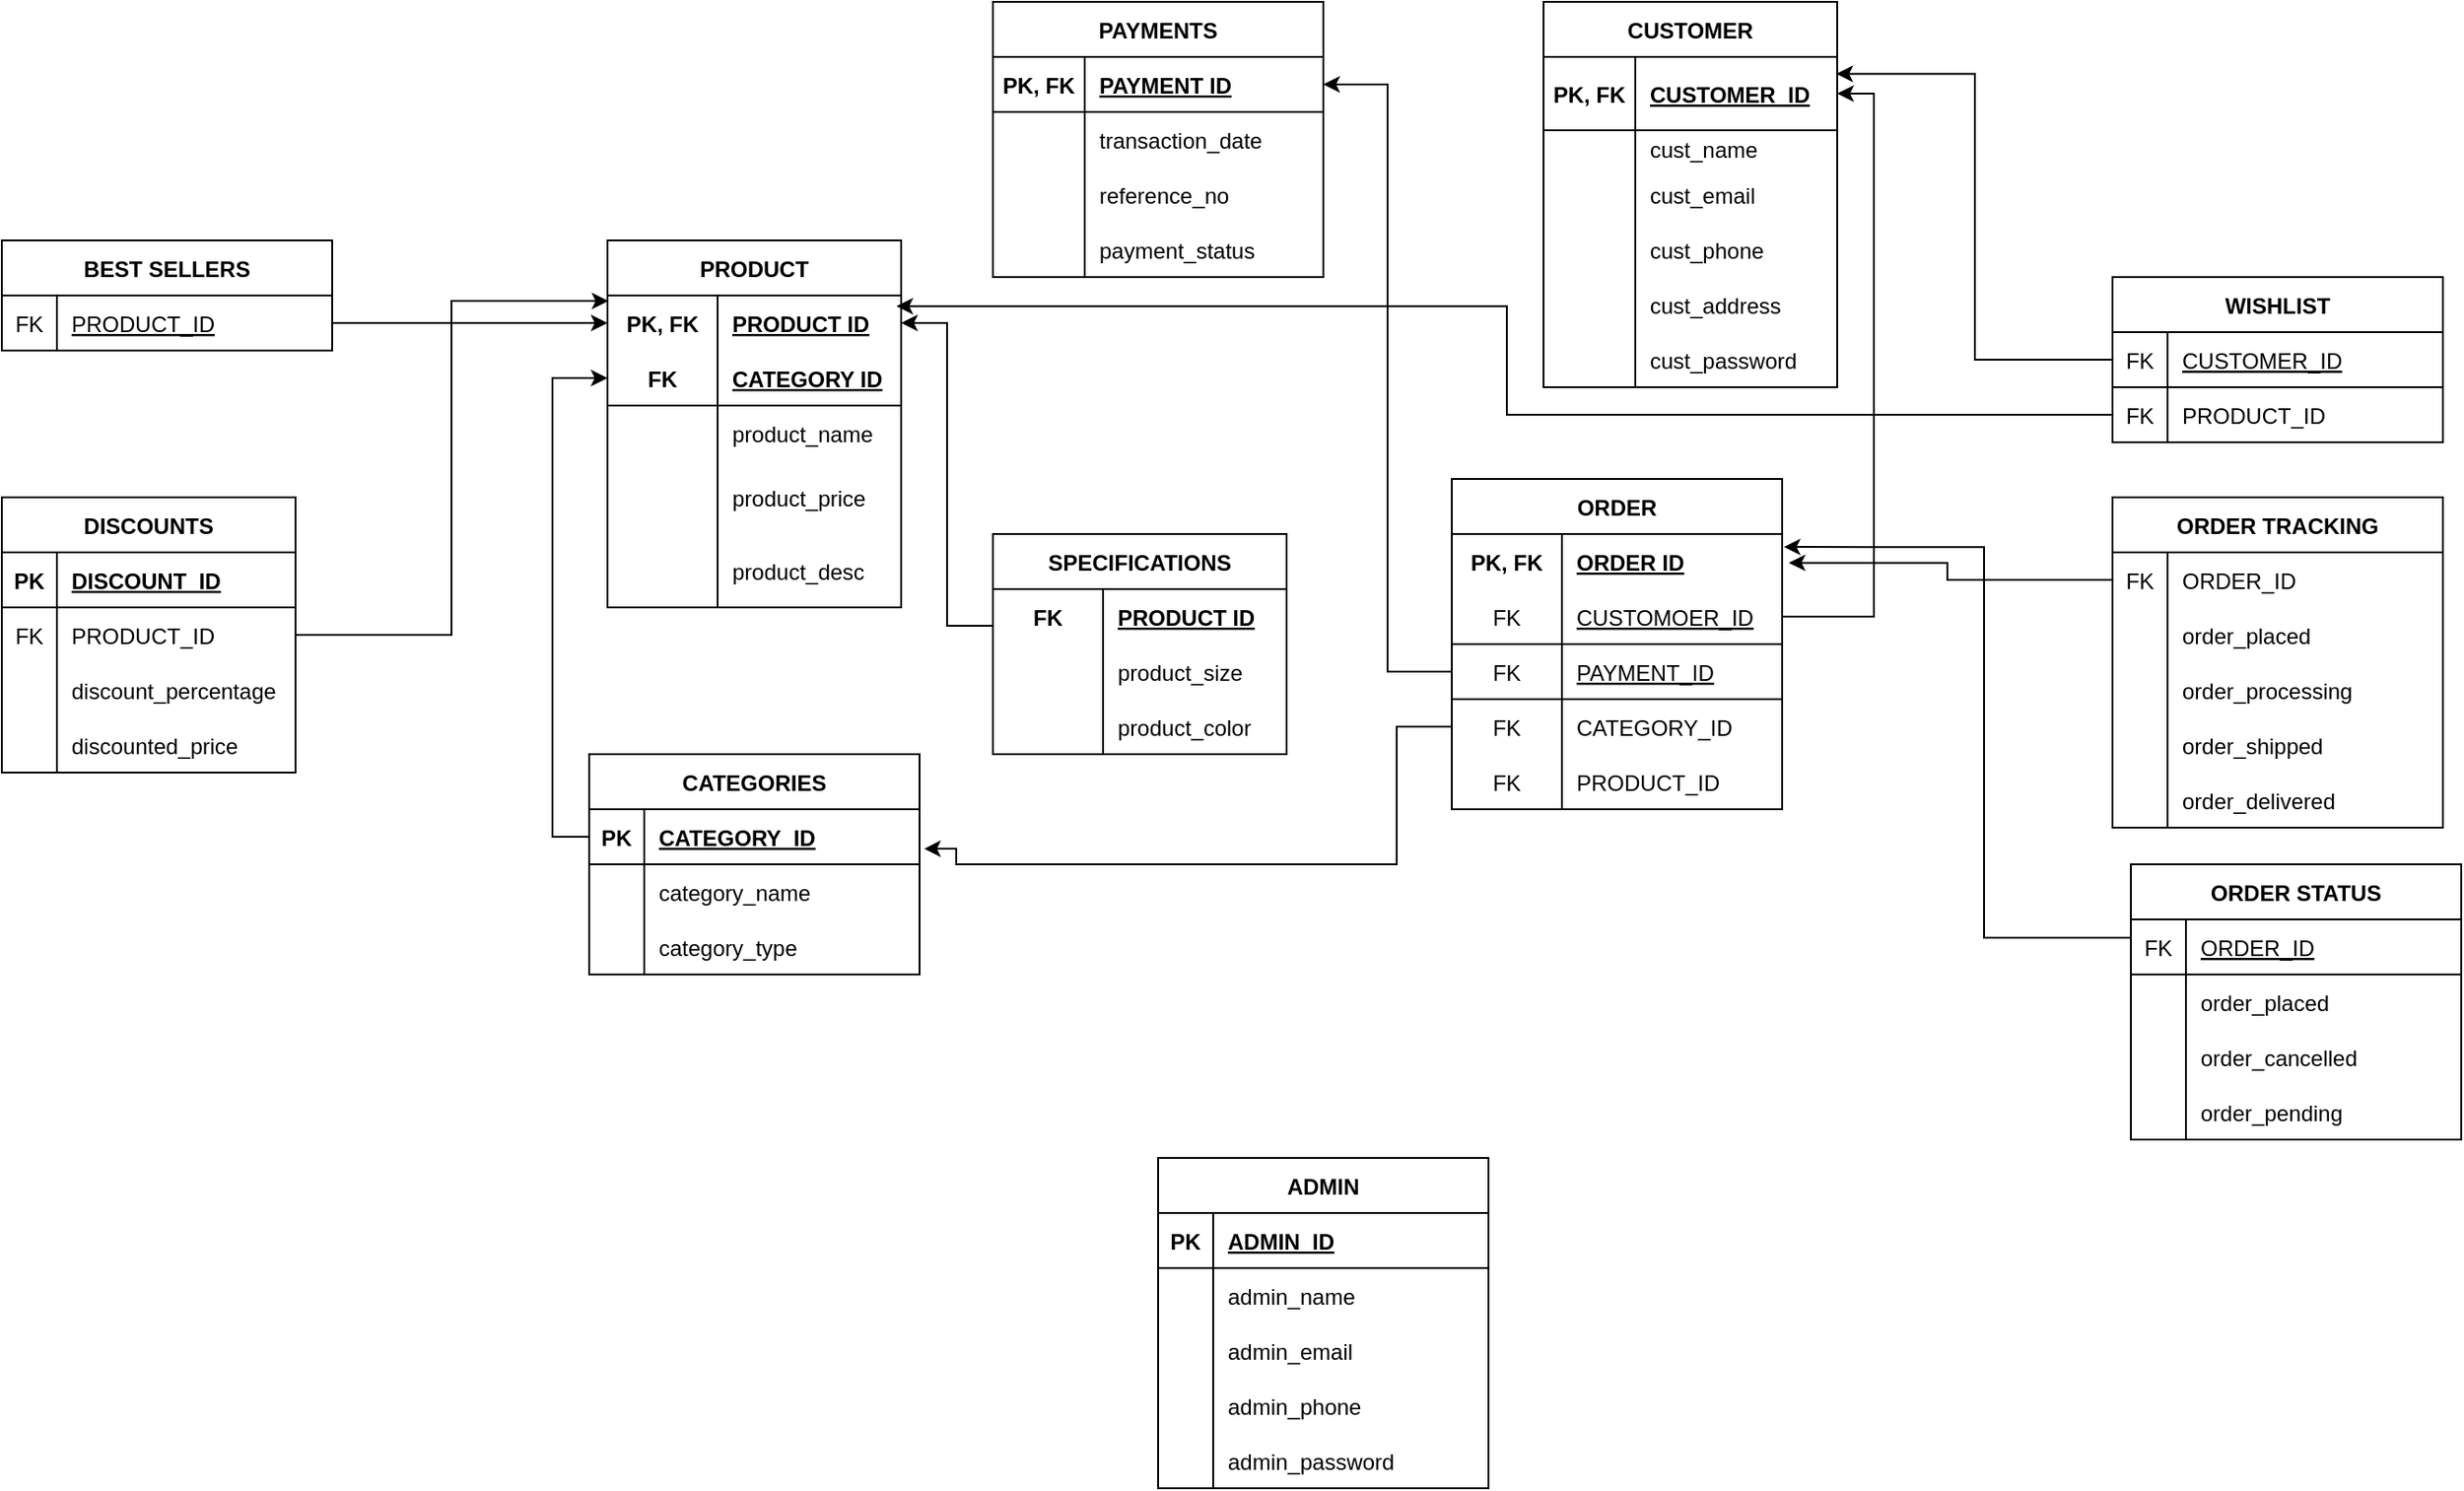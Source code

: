 <mxfile version="20.8.5" type="device"><diagram id="qH-B_JhoZUQrooYRnEQT" name="Page-1"><mxGraphModel dx="2600" dy="908" grid="1" gridSize="10" guides="1" tooltips="1" connect="1" arrows="1" fold="1" page="1" pageScale="1" pageWidth="850" pageHeight="1100" math="0" shadow="0"><root><mxCell id="0"/><mxCell id="1" parent="0"/><mxCell id="MkD4aKDcurR_k4sg-deX-5" value="CUSTOMER" style="shape=table;startSize=30;container=1;collapsible=1;childLayout=tableLayout;fixedRows=1;rowLines=0;fontStyle=1;align=center;resizeLast=1;" vertex="1" parent="1"><mxGeometry x="600" y="30" width="160" height="210" as="geometry"/></mxCell><mxCell id="MkD4aKDcurR_k4sg-deX-6" value="" style="shape=tableRow;horizontal=0;startSize=0;swimlaneHead=0;swimlaneBody=0;fillColor=none;collapsible=0;dropTarget=0;points=[[0,0.5],[1,0.5]];portConstraint=eastwest;top=0;left=0;right=0;bottom=1;" vertex="1" parent="MkD4aKDcurR_k4sg-deX-5"><mxGeometry y="30" width="160" height="40" as="geometry"/></mxCell><mxCell id="MkD4aKDcurR_k4sg-deX-7" value="PK, FK" style="shape=partialRectangle;connectable=0;fillColor=none;top=0;left=0;bottom=0;right=0;fontStyle=1;overflow=hidden;" vertex="1" parent="MkD4aKDcurR_k4sg-deX-6"><mxGeometry width="50" height="40" as="geometry"><mxRectangle width="50" height="40" as="alternateBounds"/></mxGeometry></mxCell><mxCell id="MkD4aKDcurR_k4sg-deX-8" value="CUSTOMER_ID" style="shape=partialRectangle;connectable=0;fillColor=none;top=0;left=0;bottom=0;right=0;align=left;spacingLeft=6;fontStyle=5;overflow=hidden;" vertex="1" parent="MkD4aKDcurR_k4sg-deX-6"><mxGeometry x="50" width="110" height="40" as="geometry"><mxRectangle width="110" height="40" as="alternateBounds"/></mxGeometry></mxCell><mxCell id="MkD4aKDcurR_k4sg-deX-9" value="" style="shape=tableRow;horizontal=0;startSize=0;swimlaneHead=0;swimlaneBody=0;fillColor=none;collapsible=0;dropTarget=0;points=[[0,0.5],[1,0.5]];portConstraint=eastwest;top=0;left=0;right=0;bottom=0;" vertex="1" parent="MkD4aKDcurR_k4sg-deX-5"><mxGeometry y="70" width="160" height="20" as="geometry"/></mxCell><mxCell id="MkD4aKDcurR_k4sg-deX-10" value="" style="shape=partialRectangle;connectable=0;fillColor=none;top=0;left=0;bottom=0;right=0;editable=1;overflow=hidden;" vertex="1" parent="MkD4aKDcurR_k4sg-deX-9"><mxGeometry width="50" height="20" as="geometry"><mxRectangle width="50" height="20" as="alternateBounds"/></mxGeometry></mxCell><mxCell id="MkD4aKDcurR_k4sg-deX-11" value="cust_name" style="shape=partialRectangle;connectable=0;fillColor=none;top=0;left=0;bottom=0;right=0;align=left;spacingLeft=6;overflow=hidden;" vertex="1" parent="MkD4aKDcurR_k4sg-deX-9"><mxGeometry x="50" width="110" height="20" as="geometry"><mxRectangle width="110" height="20" as="alternateBounds"/></mxGeometry></mxCell><mxCell id="MkD4aKDcurR_k4sg-deX-12" value="" style="shape=tableRow;horizontal=0;startSize=0;swimlaneHead=0;swimlaneBody=0;fillColor=none;collapsible=0;dropTarget=0;points=[[0,0.5],[1,0.5]];portConstraint=eastwest;top=0;left=0;right=0;bottom=0;" vertex="1" parent="MkD4aKDcurR_k4sg-deX-5"><mxGeometry y="90" width="160" height="30" as="geometry"/></mxCell><mxCell id="MkD4aKDcurR_k4sg-deX-13" value="" style="shape=partialRectangle;connectable=0;fillColor=none;top=0;left=0;bottom=0;right=0;editable=1;overflow=hidden;" vertex="1" parent="MkD4aKDcurR_k4sg-deX-12"><mxGeometry width="50" height="30" as="geometry"><mxRectangle width="50" height="30" as="alternateBounds"/></mxGeometry></mxCell><mxCell id="MkD4aKDcurR_k4sg-deX-14" value="cust_email" style="shape=partialRectangle;connectable=0;fillColor=none;top=0;left=0;bottom=0;right=0;align=left;spacingLeft=6;overflow=hidden;" vertex="1" parent="MkD4aKDcurR_k4sg-deX-12"><mxGeometry x="50" width="110" height="30" as="geometry"><mxRectangle width="110" height="30" as="alternateBounds"/></mxGeometry></mxCell><mxCell id="MkD4aKDcurR_k4sg-deX-15" value="" style="shape=tableRow;horizontal=0;startSize=0;swimlaneHead=0;swimlaneBody=0;fillColor=none;collapsible=0;dropTarget=0;points=[[0,0.5],[1,0.5]];portConstraint=eastwest;top=0;left=0;right=0;bottom=0;" vertex="1" parent="MkD4aKDcurR_k4sg-deX-5"><mxGeometry y="120" width="160" height="30" as="geometry"/></mxCell><mxCell id="MkD4aKDcurR_k4sg-deX-16" value="" style="shape=partialRectangle;connectable=0;fillColor=none;top=0;left=0;bottom=0;right=0;editable=1;overflow=hidden;" vertex="1" parent="MkD4aKDcurR_k4sg-deX-15"><mxGeometry width="50" height="30" as="geometry"><mxRectangle width="50" height="30" as="alternateBounds"/></mxGeometry></mxCell><mxCell id="MkD4aKDcurR_k4sg-deX-17" value="cust_phone" style="shape=partialRectangle;connectable=0;fillColor=none;top=0;left=0;bottom=0;right=0;align=left;spacingLeft=6;overflow=hidden;" vertex="1" parent="MkD4aKDcurR_k4sg-deX-15"><mxGeometry x="50" width="110" height="30" as="geometry"><mxRectangle width="110" height="30" as="alternateBounds"/></mxGeometry></mxCell><mxCell id="MkD4aKDcurR_k4sg-deX-24" style="shape=tableRow;horizontal=0;startSize=0;swimlaneHead=0;swimlaneBody=0;fillColor=none;collapsible=0;dropTarget=0;points=[[0,0.5],[1,0.5]];portConstraint=eastwest;top=0;left=0;right=0;bottom=0;" vertex="1" parent="MkD4aKDcurR_k4sg-deX-5"><mxGeometry y="150" width="160" height="30" as="geometry"/></mxCell><mxCell id="MkD4aKDcurR_k4sg-deX-25" style="shape=partialRectangle;connectable=0;fillColor=none;top=0;left=0;bottom=0;right=0;editable=1;overflow=hidden;" vertex="1" parent="MkD4aKDcurR_k4sg-deX-24"><mxGeometry width="50" height="30" as="geometry"><mxRectangle width="50" height="30" as="alternateBounds"/></mxGeometry></mxCell><mxCell id="MkD4aKDcurR_k4sg-deX-26" value="cust_address" style="shape=partialRectangle;connectable=0;fillColor=none;top=0;left=0;bottom=0;right=0;align=left;spacingLeft=6;overflow=hidden;" vertex="1" parent="MkD4aKDcurR_k4sg-deX-24"><mxGeometry x="50" width="110" height="30" as="geometry"><mxRectangle width="110" height="30" as="alternateBounds"/></mxGeometry></mxCell><mxCell id="MkD4aKDcurR_k4sg-deX-284" style="shape=tableRow;horizontal=0;startSize=0;swimlaneHead=0;swimlaneBody=0;fillColor=none;collapsible=0;dropTarget=0;points=[[0,0.5],[1,0.5]];portConstraint=eastwest;top=0;left=0;right=0;bottom=0;" vertex="1" parent="MkD4aKDcurR_k4sg-deX-5"><mxGeometry y="180" width="160" height="30" as="geometry"/></mxCell><mxCell id="MkD4aKDcurR_k4sg-deX-285" style="shape=partialRectangle;connectable=0;fillColor=none;top=0;left=0;bottom=0;right=0;editable=1;overflow=hidden;" vertex="1" parent="MkD4aKDcurR_k4sg-deX-284"><mxGeometry width="50" height="30" as="geometry"><mxRectangle width="50" height="30" as="alternateBounds"/></mxGeometry></mxCell><mxCell id="MkD4aKDcurR_k4sg-deX-286" value="cust_password" style="shape=partialRectangle;connectable=0;fillColor=none;top=0;left=0;bottom=0;right=0;align=left;spacingLeft=6;overflow=hidden;" vertex="1" parent="MkD4aKDcurR_k4sg-deX-284"><mxGeometry x="50" width="110" height="30" as="geometry"><mxRectangle width="110" height="30" as="alternateBounds"/></mxGeometry></mxCell><mxCell id="MkD4aKDcurR_k4sg-deX-40" value="PRODUCT" style="shape=table;startSize=30;container=1;collapsible=1;childLayout=tableLayout;fixedRows=1;rowLines=0;fontStyle=1;align=center;resizeLast=1;" vertex="1" parent="1"><mxGeometry x="90" y="160" width="160" height="200" as="geometry"/></mxCell><mxCell id="MkD4aKDcurR_k4sg-deX-41" value="" style="shape=tableRow;horizontal=0;startSize=0;swimlaneHead=0;swimlaneBody=0;fillColor=none;collapsible=0;dropTarget=0;points=[[0,0.5],[1,0.5]];portConstraint=eastwest;top=0;left=0;right=0;bottom=0;" vertex="1" parent="MkD4aKDcurR_k4sg-deX-40"><mxGeometry y="30" width="160" height="30" as="geometry"/></mxCell><mxCell id="MkD4aKDcurR_k4sg-deX-42" value="PK, FK" style="shape=partialRectangle;connectable=0;fillColor=none;top=0;left=0;bottom=0;right=0;fontStyle=1;overflow=hidden;" vertex="1" parent="MkD4aKDcurR_k4sg-deX-41"><mxGeometry width="60" height="30" as="geometry"><mxRectangle width="60" height="30" as="alternateBounds"/></mxGeometry></mxCell><mxCell id="MkD4aKDcurR_k4sg-deX-43" value="PRODUCT ID" style="shape=partialRectangle;connectable=0;fillColor=none;top=0;left=0;bottom=0;right=0;align=left;spacingLeft=6;fontStyle=5;overflow=hidden;" vertex="1" parent="MkD4aKDcurR_k4sg-deX-41"><mxGeometry x="60" width="100" height="30" as="geometry"><mxRectangle width="100" height="30" as="alternateBounds"/></mxGeometry></mxCell><mxCell id="MkD4aKDcurR_k4sg-deX-44" value="" style="shape=tableRow;horizontal=0;startSize=0;swimlaneHead=0;swimlaneBody=0;fillColor=none;collapsible=0;dropTarget=0;points=[[0,0.5],[1,0.5]];portConstraint=eastwest;top=0;left=0;right=0;bottom=1;" vertex="1" parent="MkD4aKDcurR_k4sg-deX-40"><mxGeometry y="60" width="160" height="30" as="geometry"/></mxCell><mxCell id="MkD4aKDcurR_k4sg-deX-45" value="FK" style="shape=partialRectangle;connectable=0;fillColor=none;top=0;left=0;bottom=0;right=0;fontStyle=1;overflow=hidden;" vertex="1" parent="MkD4aKDcurR_k4sg-deX-44"><mxGeometry width="60" height="30" as="geometry"><mxRectangle width="60" height="30" as="alternateBounds"/></mxGeometry></mxCell><mxCell id="MkD4aKDcurR_k4sg-deX-46" value="CATEGORY ID" style="shape=partialRectangle;connectable=0;fillColor=none;top=0;left=0;bottom=0;right=0;align=left;spacingLeft=6;fontStyle=5;overflow=hidden;" vertex="1" parent="MkD4aKDcurR_k4sg-deX-44"><mxGeometry x="60" width="100" height="30" as="geometry"><mxRectangle width="100" height="30" as="alternateBounds"/></mxGeometry></mxCell><mxCell id="MkD4aKDcurR_k4sg-deX-47" value="" style="shape=tableRow;horizontal=0;startSize=0;swimlaneHead=0;swimlaneBody=0;fillColor=none;collapsible=0;dropTarget=0;points=[[0,0.5],[1,0.5]];portConstraint=eastwest;top=0;left=0;right=0;bottom=0;" vertex="1" parent="MkD4aKDcurR_k4sg-deX-40"><mxGeometry y="90" width="160" height="30" as="geometry"/></mxCell><mxCell id="MkD4aKDcurR_k4sg-deX-48" value="" style="shape=partialRectangle;connectable=0;fillColor=none;top=0;left=0;bottom=0;right=0;editable=1;overflow=hidden;" vertex="1" parent="MkD4aKDcurR_k4sg-deX-47"><mxGeometry width="60" height="30" as="geometry"><mxRectangle width="60" height="30" as="alternateBounds"/></mxGeometry></mxCell><mxCell id="MkD4aKDcurR_k4sg-deX-49" value="product_name" style="shape=partialRectangle;connectable=0;fillColor=none;top=0;left=0;bottom=0;right=0;align=left;spacingLeft=6;overflow=hidden;" vertex="1" parent="MkD4aKDcurR_k4sg-deX-47"><mxGeometry x="60" width="100" height="30" as="geometry"><mxRectangle width="100" height="30" as="alternateBounds"/></mxGeometry></mxCell><mxCell id="MkD4aKDcurR_k4sg-deX-50" value="" style="shape=tableRow;horizontal=0;startSize=0;swimlaneHead=0;swimlaneBody=0;fillColor=none;collapsible=0;dropTarget=0;points=[[0,0.5],[1,0.5]];portConstraint=eastwest;top=0;left=0;right=0;bottom=0;" vertex="1" parent="MkD4aKDcurR_k4sg-deX-40"><mxGeometry y="120" width="160" height="40" as="geometry"/></mxCell><mxCell id="MkD4aKDcurR_k4sg-deX-51" value="" style="shape=partialRectangle;connectable=0;fillColor=none;top=0;left=0;bottom=0;right=0;editable=1;overflow=hidden;" vertex="1" parent="MkD4aKDcurR_k4sg-deX-50"><mxGeometry width="60" height="40" as="geometry"><mxRectangle width="60" height="40" as="alternateBounds"/></mxGeometry></mxCell><mxCell id="MkD4aKDcurR_k4sg-deX-52" value="product_price" style="shape=partialRectangle;connectable=0;fillColor=none;top=0;left=0;bottom=0;right=0;align=left;spacingLeft=6;overflow=hidden;" vertex="1" parent="MkD4aKDcurR_k4sg-deX-50"><mxGeometry x="60" width="100" height="40" as="geometry"><mxRectangle width="100" height="40" as="alternateBounds"/></mxGeometry></mxCell><mxCell id="MkD4aKDcurR_k4sg-deX-56" style="shape=tableRow;horizontal=0;startSize=0;swimlaneHead=0;swimlaneBody=0;fillColor=none;collapsible=0;dropTarget=0;points=[[0,0.5],[1,0.5]];portConstraint=eastwest;top=0;left=0;right=0;bottom=0;" vertex="1" parent="MkD4aKDcurR_k4sg-deX-40"><mxGeometry y="160" width="160" height="40" as="geometry"/></mxCell><mxCell id="MkD4aKDcurR_k4sg-deX-57" style="shape=partialRectangle;connectable=0;fillColor=none;top=0;left=0;bottom=0;right=0;editable=1;overflow=hidden;" vertex="1" parent="MkD4aKDcurR_k4sg-deX-56"><mxGeometry width="60" height="40" as="geometry"><mxRectangle width="60" height="40" as="alternateBounds"/></mxGeometry></mxCell><mxCell id="MkD4aKDcurR_k4sg-deX-58" value="product_desc" style="shape=partialRectangle;connectable=0;fillColor=none;top=0;left=0;bottom=0;right=0;align=left;spacingLeft=6;overflow=hidden;" vertex="1" parent="MkD4aKDcurR_k4sg-deX-56"><mxGeometry x="60" width="100" height="40" as="geometry"><mxRectangle width="100" height="40" as="alternateBounds"/></mxGeometry></mxCell><mxCell id="MkD4aKDcurR_k4sg-deX-86" style="edgeStyle=orthogonalEdgeStyle;rounded=0;orthogonalLoop=1;jettySize=auto;html=1;exitX=0;exitY=0.5;exitDx=0;exitDy=0;entryX=1;entryY=0.5;entryDx=0;entryDy=0;" edge="1" parent="1" source="MkD4aKDcurR_k4sg-deX-72" target="MkD4aKDcurR_k4sg-deX-41"><mxGeometry relative="1" as="geometry"><Array as="points"><mxPoint x="300" y="370"/><mxPoint x="275" y="370"/><mxPoint x="275" y="205"/></Array></mxGeometry></mxCell><mxCell id="MkD4aKDcurR_k4sg-deX-72" value="SPECIFICATIONS" style="shape=table;startSize=30;container=1;collapsible=1;childLayout=tableLayout;fixedRows=1;rowLines=0;fontStyle=1;align=center;resizeLast=1;" vertex="1" parent="1"><mxGeometry x="300" y="320" width="160" height="120" as="geometry"/></mxCell><mxCell id="MkD4aKDcurR_k4sg-deX-73" value="" style="shape=tableRow;horizontal=0;startSize=0;swimlaneHead=0;swimlaneBody=0;fillColor=none;collapsible=0;dropTarget=0;points=[[0,0.5],[1,0.5]];portConstraint=eastwest;top=0;left=0;right=0;bottom=0;" vertex="1" parent="MkD4aKDcurR_k4sg-deX-72"><mxGeometry y="30" width="160" height="30" as="geometry"/></mxCell><mxCell id="MkD4aKDcurR_k4sg-deX-74" value="FK" style="shape=partialRectangle;connectable=0;fillColor=none;top=0;left=0;bottom=0;right=0;fontStyle=1;overflow=hidden;" vertex="1" parent="MkD4aKDcurR_k4sg-deX-73"><mxGeometry width="60" height="30" as="geometry"><mxRectangle width="60" height="30" as="alternateBounds"/></mxGeometry></mxCell><mxCell id="MkD4aKDcurR_k4sg-deX-75" value="PRODUCT ID" style="shape=partialRectangle;connectable=0;fillColor=none;top=0;left=0;bottom=0;right=0;align=left;spacingLeft=6;fontStyle=5;overflow=hidden;" vertex="1" parent="MkD4aKDcurR_k4sg-deX-73"><mxGeometry x="60" width="100" height="30" as="geometry"><mxRectangle width="100" height="30" as="alternateBounds"/></mxGeometry></mxCell><mxCell id="MkD4aKDcurR_k4sg-deX-79" value="" style="shape=tableRow;horizontal=0;startSize=0;swimlaneHead=0;swimlaneBody=0;fillColor=none;collapsible=0;dropTarget=0;points=[[0,0.5],[1,0.5]];portConstraint=eastwest;top=0;left=0;right=0;bottom=0;" vertex="1" parent="MkD4aKDcurR_k4sg-deX-72"><mxGeometry y="60" width="160" height="30" as="geometry"/></mxCell><mxCell id="MkD4aKDcurR_k4sg-deX-80" value="" style="shape=partialRectangle;connectable=0;fillColor=none;top=0;left=0;bottom=0;right=0;editable=1;overflow=hidden;" vertex="1" parent="MkD4aKDcurR_k4sg-deX-79"><mxGeometry width="60" height="30" as="geometry"><mxRectangle width="60" height="30" as="alternateBounds"/></mxGeometry></mxCell><mxCell id="MkD4aKDcurR_k4sg-deX-81" value="product_size" style="shape=partialRectangle;connectable=0;fillColor=none;top=0;left=0;bottom=0;right=0;align=left;spacingLeft=6;overflow=hidden;" vertex="1" parent="MkD4aKDcurR_k4sg-deX-79"><mxGeometry x="60" width="100" height="30" as="geometry"><mxRectangle width="100" height="30" as="alternateBounds"/></mxGeometry></mxCell><mxCell id="MkD4aKDcurR_k4sg-deX-82" value="" style="shape=tableRow;horizontal=0;startSize=0;swimlaneHead=0;swimlaneBody=0;fillColor=none;collapsible=0;dropTarget=0;points=[[0,0.5],[1,0.5]];portConstraint=eastwest;top=0;left=0;right=0;bottom=0;" vertex="1" parent="MkD4aKDcurR_k4sg-deX-72"><mxGeometry y="90" width="160" height="30" as="geometry"/></mxCell><mxCell id="MkD4aKDcurR_k4sg-deX-83" value="" style="shape=partialRectangle;connectable=0;fillColor=none;top=0;left=0;bottom=0;right=0;editable=1;overflow=hidden;" vertex="1" parent="MkD4aKDcurR_k4sg-deX-82"><mxGeometry width="60" height="30" as="geometry"><mxRectangle width="60" height="30" as="alternateBounds"/></mxGeometry></mxCell><mxCell id="MkD4aKDcurR_k4sg-deX-84" value="product_color" style="shape=partialRectangle;connectable=0;fillColor=none;top=0;left=0;bottom=0;right=0;align=left;spacingLeft=6;overflow=hidden;" vertex="1" parent="MkD4aKDcurR_k4sg-deX-82"><mxGeometry x="60" width="100" height="30" as="geometry"><mxRectangle width="100" height="30" as="alternateBounds"/></mxGeometry></mxCell><mxCell id="MkD4aKDcurR_k4sg-deX-89" style="edgeStyle=orthogonalEdgeStyle;rounded=0;orthogonalLoop=1;jettySize=auto;html=1;entryX=1;entryY=0.5;entryDx=0;entryDy=0;" edge="1" parent="1" source="MkD4aKDcurR_k4sg-deX-76" target="MkD4aKDcurR_k4sg-deX-44"><mxGeometry relative="1" as="geometry"><mxPoint x="260" y="395" as="targetPoint"/><Array as="points"><mxPoint x="270" y="395"/><mxPoint x="270" y="235"/></Array></mxGeometry></mxCell><mxCell id="MkD4aKDcurR_k4sg-deX-90" value="CATEGORIES" style="shape=table;startSize=30;container=1;collapsible=1;childLayout=tableLayout;fixedRows=1;rowLines=0;fontStyle=1;align=center;resizeLast=1;" vertex="1" parent="1"><mxGeometry x="80" y="440" width="180" height="120" as="geometry"/></mxCell><mxCell id="MkD4aKDcurR_k4sg-deX-104" value="" style="shape=tableRow;horizontal=0;startSize=0;swimlaneHead=0;swimlaneBody=0;fillColor=none;collapsible=0;dropTarget=0;points=[[0,0.5],[1,0.5]];portConstraint=eastwest;top=0;left=0;right=0;bottom=1;" vertex="1" parent="MkD4aKDcurR_k4sg-deX-90"><mxGeometry y="30" width="180" height="30" as="geometry"/></mxCell><mxCell id="MkD4aKDcurR_k4sg-deX-105" value="PK" style="shape=partialRectangle;connectable=0;fillColor=none;top=0;left=0;bottom=0;right=0;fontStyle=1;overflow=hidden;" vertex="1" parent="MkD4aKDcurR_k4sg-deX-104"><mxGeometry width="30" height="30" as="geometry"><mxRectangle width="30" height="30" as="alternateBounds"/></mxGeometry></mxCell><mxCell id="MkD4aKDcurR_k4sg-deX-106" value="CATEGORY_ID" style="shape=partialRectangle;connectable=0;fillColor=none;top=0;left=0;bottom=0;right=0;align=left;spacingLeft=6;fontStyle=5;overflow=hidden;" vertex="1" parent="MkD4aKDcurR_k4sg-deX-104"><mxGeometry x="30" width="150" height="30" as="geometry"><mxRectangle width="150" height="30" as="alternateBounds"/></mxGeometry></mxCell><mxCell id="MkD4aKDcurR_k4sg-deX-94" value="" style="shape=tableRow;horizontal=0;startSize=0;swimlaneHead=0;swimlaneBody=0;fillColor=none;collapsible=0;dropTarget=0;points=[[0,0.5],[1,0.5]];portConstraint=eastwest;top=0;left=0;right=0;bottom=0;" vertex="1" parent="MkD4aKDcurR_k4sg-deX-90"><mxGeometry y="60" width="180" height="30" as="geometry"/></mxCell><mxCell id="MkD4aKDcurR_k4sg-deX-95" value="" style="shape=partialRectangle;connectable=0;fillColor=none;top=0;left=0;bottom=0;right=0;editable=1;overflow=hidden;" vertex="1" parent="MkD4aKDcurR_k4sg-deX-94"><mxGeometry width="30" height="30" as="geometry"><mxRectangle width="30" height="30" as="alternateBounds"/></mxGeometry></mxCell><mxCell id="MkD4aKDcurR_k4sg-deX-96" value="category_name" style="shape=partialRectangle;connectable=0;fillColor=none;top=0;left=0;bottom=0;right=0;align=left;spacingLeft=6;overflow=hidden;" vertex="1" parent="MkD4aKDcurR_k4sg-deX-94"><mxGeometry x="30" width="150" height="30" as="geometry"><mxRectangle width="150" height="30" as="alternateBounds"/></mxGeometry></mxCell><mxCell id="MkD4aKDcurR_k4sg-deX-97" value="" style="shape=tableRow;horizontal=0;startSize=0;swimlaneHead=0;swimlaneBody=0;fillColor=none;collapsible=0;dropTarget=0;points=[[0,0.5],[1,0.5]];portConstraint=eastwest;top=0;left=0;right=0;bottom=0;" vertex="1" parent="MkD4aKDcurR_k4sg-deX-90"><mxGeometry y="90" width="180" height="30" as="geometry"/></mxCell><mxCell id="MkD4aKDcurR_k4sg-deX-98" value="" style="shape=partialRectangle;connectable=0;fillColor=none;top=0;left=0;bottom=0;right=0;editable=1;overflow=hidden;" vertex="1" parent="MkD4aKDcurR_k4sg-deX-97"><mxGeometry width="30" height="30" as="geometry"><mxRectangle width="30" height="30" as="alternateBounds"/></mxGeometry></mxCell><mxCell id="MkD4aKDcurR_k4sg-deX-99" value="category_type" style="shape=partialRectangle;connectable=0;fillColor=none;top=0;left=0;bottom=0;right=0;align=left;spacingLeft=6;overflow=hidden;" vertex="1" parent="MkD4aKDcurR_k4sg-deX-97"><mxGeometry x="30" width="150" height="30" as="geometry"><mxRectangle width="150" height="30" as="alternateBounds"/></mxGeometry></mxCell><mxCell id="MkD4aKDcurR_k4sg-deX-107" style="edgeStyle=orthogonalEdgeStyle;rounded=0;orthogonalLoop=1;jettySize=auto;html=1;exitX=0;exitY=0.5;exitDx=0;exitDy=0;entryX=0;entryY=0.5;entryDx=0;entryDy=0;" edge="1" parent="1" source="MkD4aKDcurR_k4sg-deX-104" target="MkD4aKDcurR_k4sg-deX-44"><mxGeometry relative="1" as="geometry"><mxPoint x="50" y="230" as="targetPoint"/></mxGeometry></mxCell><mxCell id="MkD4aKDcurR_k4sg-deX-111" value="PAYMENTS" style="shape=table;startSize=30;container=1;collapsible=1;childLayout=tableLayout;fixedRows=1;rowLines=0;fontStyle=1;align=center;resizeLast=1;" vertex="1" parent="1"><mxGeometry x="300" y="30" width="180" height="150" as="geometry"/></mxCell><mxCell id="MkD4aKDcurR_k4sg-deX-112" value="" style="shape=tableRow;horizontal=0;startSize=0;swimlaneHead=0;swimlaneBody=0;fillColor=none;collapsible=0;dropTarget=0;points=[[0,0.5],[1,0.5]];portConstraint=eastwest;top=0;left=0;right=0;bottom=1;" vertex="1" parent="MkD4aKDcurR_k4sg-deX-111"><mxGeometry y="30" width="180" height="30" as="geometry"/></mxCell><mxCell id="MkD4aKDcurR_k4sg-deX-113" value="PK, FK" style="shape=partialRectangle;connectable=0;fillColor=none;top=0;left=0;bottom=0;right=0;fontStyle=1;overflow=hidden;" vertex="1" parent="MkD4aKDcurR_k4sg-deX-112"><mxGeometry width="50" height="30" as="geometry"><mxRectangle width="50" height="30" as="alternateBounds"/></mxGeometry></mxCell><mxCell id="MkD4aKDcurR_k4sg-deX-114" value="PAYMENT ID" style="shape=partialRectangle;connectable=0;fillColor=none;top=0;left=0;bottom=0;right=0;align=left;spacingLeft=6;fontStyle=5;overflow=hidden;" vertex="1" parent="MkD4aKDcurR_k4sg-deX-112"><mxGeometry x="50" width="130" height="30" as="geometry"><mxRectangle width="130" height="30" as="alternateBounds"/></mxGeometry></mxCell><mxCell id="MkD4aKDcurR_k4sg-deX-118" value="" style="shape=tableRow;horizontal=0;startSize=0;swimlaneHead=0;swimlaneBody=0;fillColor=none;collapsible=0;dropTarget=0;points=[[0,0.5],[1,0.5]];portConstraint=eastwest;top=0;left=0;right=0;bottom=0;" vertex="1" parent="MkD4aKDcurR_k4sg-deX-111"><mxGeometry y="60" width="180" height="30" as="geometry"/></mxCell><mxCell id="MkD4aKDcurR_k4sg-deX-119" value="" style="shape=partialRectangle;connectable=0;fillColor=none;top=0;left=0;bottom=0;right=0;editable=1;overflow=hidden;fontStyle=1" vertex="1" parent="MkD4aKDcurR_k4sg-deX-118"><mxGeometry width="50" height="30" as="geometry"><mxRectangle width="50" height="30" as="alternateBounds"/></mxGeometry></mxCell><mxCell id="MkD4aKDcurR_k4sg-deX-120" value="transaction_date" style="shape=partialRectangle;connectable=0;fillColor=none;top=0;left=0;bottom=0;right=0;align=left;spacingLeft=6;overflow=hidden;" vertex="1" parent="MkD4aKDcurR_k4sg-deX-118"><mxGeometry x="50" width="130" height="30" as="geometry"><mxRectangle width="130" height="30" as="alternateBounds"/></mxGeometry></mxCell><mxCell id="MkD4aKDcurR_k4sg-deX-162" style="shape=tableRow;horizontal=0;startSize=0;swimlaneHead=0;swimlaneBody=0;fillColor=none;collapsible=0;dropTarget=0;points=[[0,0.5],[1,0.5]];portConstraint=eastwest;top=0;left=0;right=0;bottom=0;" vertex="1" parent="MkD4aKDcurR_k4sg-deX-111"><mxGeometry y="90" width="180" height="30" as="geometry"/></mxCell><mxCell id="MkD4aKDcurR_k4sg-deX-163" style="shape=partialRectangle;connectable=0;fillColor=none;top=0;left=0;bottom=0;right=0;editable=1;overflow=hidden;fontStyle=1" vertex="1" parent="MkD4aKDcurR_k4sg-deX-162"><mxGeometry width="50" height="30" as="geometry"><mxRectangle width="50" height="30" as="alternateBounds"/></mxGeometry></mxCell><mxCell id="MkD4aKDcurR_k4sg-deX-164" value="reference_no" style="shape=partialRectangle;connectable=0;fillColor=none;top=0;left=0;bottom=0;right=0;align=left;spacingLeft=6;overflow=hidden;" vertex="1" parent="MkD4aKDcurR_k4sg-deX-162"><mxGeometry x="50" width="130" height="30" as="geometry"><mxRectangle width="130" height="30" as="alternateBounds"/></mxGeometry></mxCell><mxCell id="MkD4aKDcurR_k4sg-deX-165" style="shape=tableRow;horizontal=0;startSize=0;swimlaneHead=0;swimlaneBody=0;fillColor=none;collapsible=0;dropTarget=0;points=[[0,0.5],[1,0.5]];portConstraint=eastwest;top=0;left=0;right=0;bottom=0;" vertex="1" parent="MkD4aKDcurR_k4sg-deX-111"><mxGeometry y="120" width="180" height="30" as="geometry"/></mxCell><mxCell id="MkD4aKDcurR_k4sg-deX-166" style="shape=partialRectangle;connectable=0;fillColor=none;top=0;left=0;bottom=0;right=0;editable=1;overflow=hidden;fontStyle=1" vertex="1" parent="MkD4aKDcurR_k4sg-deX-165"><mxGeometry width="50" height="30" as="geometry"><mxRectangle width="50" height="30" as="alternateBounds"/></mxGeometry></mxCell><mxCell id="MkD4aKDcurR_k4sg-deX-167" value="payment_status" style="shape=partialRectangle;connectable=0;fillColor=none;top=0;left=0;bottom=0;right=0;align=left;spacingLeft=6;overflow=hidden;" vertex="1" parent="MkD4aKDcurR_k4sg-deX-165"><mxGeometry x="50" width="130" height="30" as="geometry"><mxRectangle width="130" height="30" as="alternateBounds"/></mxGeometry></mxCell><mxCell id="MkD4aKDcurR_k4sg-deX-137" value="ORDER" style="shape=table;startSize=30;container=1;collapsible=1;childLayout=tableLayout;fixedRows=1;rowLines=0;fontStyle=1;align=center;resizeLast=1;" vertex="1" parent="1"><mxGeometry x="550" y="290" width="180" height="180" as="geometry"/></mxCell><mxCell id="MkD4aKDcurR_k4sg-deX-138" value="" style="shape=tableRow;horizontal=0;startSize=0;swimlaneHead=0;swimlaneBody=0;fillColor=none;collapsible=0;dropTarget=0;points=[[0,0.5],[1,0.5]];portConstraint=eastwest;top=0;left=0;right=0;bottom=0;" vertex="1" parent="MkD4aKDcurR_k4sg-deX-137"><mxGeometry y="30" width="180" height="30" as="geometry"/></mxCell><mxCell id="MkD4aKDcurR_k4sg-deX-139" value="PK, FK" style="shape=partialRectangle;connectable=0;fillColor=none;top=0;left=0;bottom=0;right=0;fontStyle=1;overflow=hidden;" vertex="1" parent="MkD4aKDcurR_k4sg-deX-138"><mxGeometry width="60" height="30" as="geometry"><mxRectangle width="60" height="30" as="alternateBounds"/></mxGeometry></mxCell><mxCell id="MkD4aKDcurR_k4sg-deX-140" value="ORDER ID" style="shape=partialRectangle;connectable=0;fillColor=none;top=0;left=0;bottom=0;right=0;align=left;spacingLeft=6;fontStyle=5;overflow=hidden;" vertex="1" parent="MkD4aKDcurR_k4sg-deX-138"><mxGeometry x="60" width="120" height="30" as="geometry"><mxRectangle width="120" height="30" as="alternateBounds"/></mxGeometry></mxCell><mxCell id="MkD4aKDcurR_k4sg-deX-141" value="" style="shape=tableRow;horizontal=0;startSize=0;swimlaneHead=0;swimlaneBody=0;fillColor=none;collapsible=0;dropTarget=0;points=[[0,0.5],[1,0.5]];portConstraint=eastwest;top=0;left=0;right=0;bottom=1;" vertex="1" parent="MkD4aKDcurR_k4sg-deX-137"><mxGeometry y="60" width="180" height="30" as="geometry"/></mxCell><mxCell id="MkD4aKDcurR_k4sg-deX-142" value="FK" style="shape=partialRectangle;connectable=0;fillColor=none;top=0;left=0;bottom=0;right=0;fontStyle=0;overflow=hidden;" vertex="1" parent="MkD4aKDcurR_k4sg-deX-141"><mxGeometry width="60" height="30" as="geometry"><mxRectangle width="60" height="30" as="alternateBounds"/></mxGeometry></mxCell><mxCell id="MkD4aKDcurR_k4sg-deX-143" value="CUSTOMOER_ID" style="shape=partialRectangle;connectable=0;fillColor=none;top=0;left=0;bottom=0;right=0;align=left;spacingLeft=6;fontStyle=4;overflow=hidden;" vertex="1" parent="MkD4aKDcurR_k4sg-deX-141"><mxGeometry x="60" width="120" height="30" as="geometry"><mxRectangle width="120" height="30" as="alternateBounds"/></mxGeometry></mxCell><mxCell id="MkD4aKDcurR_k4sg-deX-150" style="shape=tableRow;horizontal=0;startSize=0;swimlaneHead=0;swimlaneBody=0;fillColor=none;collapsible=0;dropTarget=0;points=[[0,0.5],[1,0.5]];portConstraint=eastwest;top=0;left=0;right=0;bottom=1;" vertex="1" parent="MkD4aKDcurR_k4sg-deX-137"><mxGeometry y="90" width="180" height="30" as="geometry"/></mxCell><mxCell id="MkD4aKDcurR_k4sg-deX-151" value="FK" style="shape=partialRectangle;connectable=0;fillColor=none;top=0;left=0;bottom=0;right=0;fontStyle=0;overflow=hidden;" vertex="1" parent="MkD4aKDcurR_k4sg-deX-150"><mxGeometry width="60" height="30" as="geometry"><mxRectangle width="60" height="30" as="alternateBounds"/></mxGeometry></mxCell><mxCell id="MkD4aKDcurR_k4sg-deX-152" value="PAYMENT_ID" style="shape=partialRectangle;connectable=0;fillColor=none;top=0;left=0;bottom=0;right=0;align=left;spacingLeft=6;fontStyle=4;overflow=hidden;" vertex="1" parent="MkD4aKDcurR_k4sg-deX-150"><mxGeometry x="60" width="120" height="30" as="geometry"><mxRectangle width="120" height="30" as="alternateBounds"/></mxGeometry></mxCell><mxCell id="MkD4aKDcurR_k4sg-deX-144" value="" style="shape=tableRow;horizontal=0;startSize=0;swimlaneHead=0;swimlaneBody=0;fillColor=none;collapsible=0;dropTarget=0;points=[[0,0.5],[1,0.5]];portConstraint=eastwest;top=0;left=0;right=0;bottom=0;" vertex="1" parent="MkD4aKDcurR_k4sg-deX-137"><mxGeometry y="120" width="180" height="30" as="geometry"/></mxCell><mxCell id="MkD4aKDcurR_k4sg-deX-145" value="FK" style="shape=partialRectangle;connectable=0;fillColor=none;top=0;left=0;bottom=0;right=0;editable=1;overflow=hidden;" vertex="1" parent="MkD4aKDcurR_k4sg-deX-144"><mxGeometry width="60" height="30" as="geometry"><mxRectangle width="60" height="30" as="alternateBounds"/></mxGeometry></mxCell><mxCell id="MkD4aKDcurR_k4sg-deX-146" value="CATEGORY_ID" style="shape=partialRectangle;connectable=0;fillColor=none;top=0;left=0;bottom=0;right=0;align=left;spacingLeft=6;overflow=hidden;" vertex="1" parent="MkD4aKDcurR_k4sg-deX-144"><mxGeometry x="60" width="120" height="30" as="geometry"><mxRectangle width="120" height="30" as="alternateBounds"/></mxGeometry></mxCell><mxCell id="MkD4aKDcurR_k4sg-deX-147" value="" style="shape=tableRow;horizontal=0;startSize=0;swimlaneHead=0;swimlaneBody=0;fillColor=none;collapsible=0;dropTarget=0;points=[[0,0.5],[1,0.5]];portConstraint=eastwest;top=0;left=0;right=0;bottom=0;" vertex="1" parent="MkD4aKDcurR_k4sg-deX-137"><mxGeometry y="150" width="180" height="30" as="geometry"/></mxCell><mxCell id="MkD4aKDcurR_k4sg-deX-148" value="FK" style="shape=partialRectangle;connectable=0;fillColor=none;top=0;left=0;bottom=0;right=0;editable=1;overflow=hidden;" vertex="1" parent="MkD4aKDcurR_k4sg-deX-147"><mxGeometry width="60" height="30" as="geometry"><mxRectangle width="60" height="30" as="alternateBounds"/></mxGeometry></mxCell><mxCell id="MkD4aKDcurR_k4sg-deX-149" value="PRODUCT_ID" style="shape=partialRectangle;connectable=0;fillColor=none;top=0;left=0;bottom=0;right=0;align=left;spacingLeft=6;overflow=hidden;" vertex="1" parent="MkD4aKDcurR_k4sg-deX-147"><mxGeometry x="60" width="120" height="30" as="geometry"><mxRectangle width="120" height="30" as="alternateBounds"/></mxGeometry></mxCell><mxCell id="MkD4aKDcurR_k4sg-deX-159" style="edgeStyle=orthogonalEdgeStyle;rounded=0;orthogonalLoop=1;jettySize=auto;html=1;exitX=1;exitY=0.5;exitDx=0;exitDy=0;entryX=1;entryY=0.5;entryDx=0;entryDy=0;" edge="1" parent="1" source="MkD4aKDcurR_k4sg-deX-141" target="MkD4aKDcurR_k4sg-deX-6"><mxGeometry relative="1" as="geometry"/></mxCell><mxCell id="MkD4aKDcurR_k4sg-deX-160" style="edgeStyle=orthogonalEdgeStyle;rounded=0;orthogonalLoop=1;jettySize=auto;html=1;exitX=0;exitY=0.5;exitDx=0;exitDy=0;entryX=1;entryY=0.5;entryDx=0;entryDy=0;" edge="1" parent="1" source="MkD4aKDcurR_k4sg-deX-150" target="MkD4aKDcurR_k4sg-deX-112"><mxGeometry relative="1" as="geometry"><mxPoint x="500" y="73" as="targetPoint"/></mxGeometry></mxCell><mxCell id="MkD4aKDcurR_k4sg-deX-161" style="edgeStyle=orthogonalEdgeStyle;rounded=0;orthogonalLoop=1;jettySize=auto;html=1;exitX=0;exitY=0.5;exitDx=0;exitDy=0;entryX=1.014;entryY=0.718;entryDx=0;entryDy=0;entryPerimeter=0;" edge="1" parent="1" source="MkD4aKDcurR_k4sg-deX-144" target="MkD4aKDcurR_k4sg-deX-104"><mxGeometry relative="1" as="geometry"><Array as="points"><mxPoint x="520" y="425"/><mxPoint x="520" y="500"/><mxPoint x="280" y="500"/><mxPoint x="280" y="492"/></Array></mxGeometry></mxCell><mxCell id="MkD4aKDcurR_k4sg-deX-168" value="WISHLIST" style="shape=table;startSize=30;container=1;collapsible=1;childLayout=tableLayout;fixedRows=1;rowLines=0;fontStyle=1;align=center;resizeLast=1;" vertex="1" parent="1"><mxGeometry x="910" y="180" width="180" height="90" as="geometry"/></mxCell><mxCell id="MkD4aKDcurR_k4sg-deX-169" value="" style="shape=tableRow;horizontal=0;startSize=0;swimlaneHead=0;swimlaneBody=0;fillColor=none;collapsible=0;dropTarget=0;points=[[0,0.5],[1,0.5]];portConstraint=eastwest;top=0;left=0;right=0;bottom=1;" vertex="1" parent="MkD4aKDcurR_k4sg-deX-168"><mxGeometry y="30" width="180" height="30" as="geometry"/></mxCell><mxCell id="MkD4aKDcurR_k4sg-deX-170" value="FK" style="shape=partialRectangle;connectable=0;fillColor=none;top=0;left=0;bottom=0;right=0;fontStyle=0;overflow=hidden;" vertex="1" parent="MkD4aKDcurR_k4sg-deX-169"><mxGeometry width="30" height="30" as="geometry"><mxRectangle width="30" height="30" as="alternateBounds"/></mxGeometry></mxCell><mxCell id="MkD4aKDcurR_k4sg-deX-171" value="CUSTOMER_ID" style="shape=partialRectangle;connectable=0;fillColor=none;top=0;left=0;bottom=0;right=0;align=left;spacingLeft=6;fontStyle=4;overflow=hidden;" vertex="1" parent="MkD4aKDcurR_k4sg-deX-169"><mxGeometry x="30" width="150" height="30" as="geometry"><mxRectangle width="150" height="30" as="alternateBounds"/></mxGeometry></mxCell><mxCell id="MkD4aKDcurR_k4sg-deX-175" value="" style="shape=tableRow;horizontal=0;startSize=0;swimlaneHead=0;swimlaneBody=0;fillColor=none;collapsible=0;dropTarget=0;points=[[0,0.5],[1,0.5]];portConstraint=eastwest;top=0;left=0;right=0;bottom=0;" vertex="1" parent="MkD4aKDcurR_k4sg-deX-168"><mxGeometry y="60" width="180" height="30" as="geometry"/></mxCell><mxCell id="MkD4aKDcurR_k4sg-deX-176" value="FK" style="shape=partialRectangle;connectable=0;fillColor=none;top=0;left=0;bottom=0;right=0;editable=1;overflow=hidden;" vertex="1" parent="MkD4aKDcurR_k4sg-deX-175"><mxGeometry width="30" height="30" as="geometry"><mxRectangle width="30" height="30" as="alternateBounds"/></mxGeometry></mxCell><mxCell id="MkD4aKDcurR_k4sg-deX-177" value="PRODUCT_ID" style="shape=partialRectangle;connectable=0;fillColor=none;top=0;left=0;bottom=0;right=0;align=left;spacingLeft=6;overflow=hidden;" vertex="1" parent="MkD4aKDcurR_k4sg-deX-175"><mxGeometry x="30" width="150" height="30" as="geometry"><mxRectangle width="150" height="30" as="alternateBounds"/></mxGeometry></mxCell><mxCell id="MkD4aKDcurR_k4sg-deX-181" style="edgeStyle=orthogonalEdgeStyle;rounded=0;orthogonalLoop=1;jettySize=auto;html=1;exitX=0;exitY=0.5;exitDx=0;exitDy=0;entryX=0.997;entryY=0.231;entryDx=0;entryDy=0;entryPerimeter=0;" edge="1" parent="1" source="MkD4aKDcurR_k4sg-deX-169" target="MkD4aKDcurR_k4sg-deX-6"><mxGeometry relative="1" as="geometry"/></mxCell><mxCell id="MkD4aKDcurR_k4sg-deX-185" style="edgeStyle=orthogonalEdgeStyle;rounded=0;orthogonalLoop=1;jettySize=auto;html=1;exitX=0;exitY=0.5;exitDx=0;exitDy=0;entryX=0.984;entryY=0.195;entryDx=0;entryDy=0;entryPerimeter=0;" edge="1" parent="1" source="MkD4aKDcurR_k4sg-deX-175" target="MkD4aKDcurR_k4sg-deX-41"><mxGeometry relative="1" as="geometry"><mxPoint x="340" y="230" as="targetPoint"/></mxGeometry></mxCell><mxCell id="MkD4aKDcurR_k4sg-deX-186" value="ORDER TRACKING" style="shape=table;startSize=30;container=1;collapsible=1;childLayout=tableLayout;fixedRows=1;rowLines=0;fontStyle=1;align=center;resizeLast=1;" vertex="1" parent="1"><mxGeometry x="910" y="300" width="180" height="180" as="geometry"/></mxCell><mxCell id="MkD4aKDcurR_k4sg-deX-196" value="" style="shape=tableRow;horizontal=0;startSize=0;swimlaneHead=0;swimlaneBody=0;fillColor=none;collapsible=0;dropTarget=0;points=[[0,0.5],[1,0.5]];portConstraint=eastwest;top=0;left=0;right=0;bottom=0;" vertex="1" parent="MkD4aKDcurR_k4sg-deX-186"><mxGeometry y="30" width="180" height="30" as="geometry"/></mxCell><mxCell id="MkD4aKDcurR_k4sg-deX-197" value="FK" style="shape=partialRectangle;connectable=0;fillColor=none;top=0;left=0;bottom=0;right=0;editable=1;overflow=hidden;" vertex="1" parent="MkD4aKDcurR_k4sg-deX-196"><mxGeometry width="30" height="30" as="geometry"><mxRectangle width="30" height="30" as="alternateBounds"/></mxGeometry></mxCell><mxCell id="MkD4aKDcurR_k4sg-deX-198" value="ORDER_ID" style="shape=partialRectangle;connectable=0;fillColor=none;top=0;left=0;bottom=0;right=0;align=left;spacingLeft=6;overflow=hidden;" vertex="1" parent="MkD4aKDcurR_k4sg-deX-196"><mxGeometry x="30" width="150" height="30" as="geometry"><mxRectangle width="150" height="30" as="alternateBounds"/></mxGeometry></mxCell><mxCell id="MkD4aKDcurR_k4sg-deX-256" style="shape=tableRow;horizontal=0;startSize=0;swimlaneHead=0;swimlaneBody=0;fillColor=none;collapsible=0;dropTarget=0;points=[[0,0.5],[1,0.5]];portConstraint=eastwest;top=0;left=0;right=0;bottom=0;" vertex="1" parent="MkD4aKDcurR_k4sg-deX-186"><mxGeometry y="60" width="180" height="30" as="geometry"/></mxCell><mxCell id="MkD4aKDcurR_k4sg-deX-257" style="shape=partialRectangle;connectable=0;fillColor=none;top=0;left=0;bottom=0;right=0;editable=1;overflow=hidden;" vertex="1" parent="MkD4aKDcurR_k4sg-deX-256"><mxGeometry width="30" height="30" as="geometry"><mxRectangle width="30" height="30" as="alternateBounds"/></mxGeometry></mxCell><mxCell id="MkD4aKDcurR_k4sg-deX-258" value="order_placed" style="shape=partialRectangle;connectable=0;fillColor=none;top=0;left=0;bottom=0;right=0;align=left;spacingLeft=6;overflow=hidden;" vertex="1" parent="MkD4aKDcurR_k4sg-deX-256"><mxGeometry x="30" width="150" height="30" as="geometry"><mxRectangle width="150" height="30" as="alternateBounds"/></mxGeometry></mxCell><mxCell id="MkD4aKDcurR_k4sg-deX-259" style="shape=tableRow;horizontal=0;startSize=0;swimlaneHead=0;swimlaneBody=0;fillColor=none;collapsible=0;dropTarget=0;points=[[0,0.5],[1,0.5]];portConstraint=eastwest;top=0;left=0;right=0;bottom=0;" vertex="1" parent="MkD4aKDcurR_k4sg-deX-186"><mxGeometry y="90" width="180" height="30" as="geometry"/></mxCell><mxCell id="MkD4aKDcurR_k4sg-deX-260" style="shape=partialRectangle;connectable=0;fillColor=none;top=0;left=0;bottom=0;right=0;editable=1;overflow=hidden;" vertex="1" parent="MkD4aKDcurR_k4sg-deX-259"><mxGeometry width="30" height="30" as="geometry"><mxRectangle width="30" height="30" as="alternateBounds"/></mxGeometry></mxCell><mxCell id="MkD4aKDcurR_k4sg-deX-261" value="order_processing" style="shape=partialRectangle;connectable=0;fillColor=none;top=0;left=0;bottom=0;right=0;align=left;spacingLeft=6;overflow=hidden;" vertex="1" parent="MkD4aKDcurR_k4sg-deX-259"><mxGeometry x="30" width="150" height="30" as="geometry"><mxRectangle width="150" height="30" as="alternateBounds"/></mxGeometry></mxCell><mxCell id="MkD4aKDcurR_k4sg-deX-262" style="shape=tableRow;horizontal=0;startSize=0;swimlaneHead=0;swimlaneBody=0;fillColor=none;collapsible=0;dropTarget=0;points=[[0,0.5],[1,0.5]];portConstraint=eastwest;top=0;left=0;right=0;bottom=0;" vertex="1" parent="MkD4aKDcurR_k4sg-deX-186"><mxGeometry y="120" width="180" height="30" as="geometry"/></mxCell><mxCell id="MkD4aKDcurR_k4sg-deX-263" style="shape=partialRectangle;connectable=0;fillColor=none;top=0;left=0;bottom=0;right=0;editable=1;overflow=hidden;" vertex="1" parent="MkD4aKDcurR_k4sg-deX-262"><mxGeometry width="30" height="30" as="geometry"><mxRectangle width="30" height="30" as="alternateBounds"/></mxGeometry></mxCell><mxCell id="MkD4aKDcurR_k4sg-deX-264" value="order_shipped" style="shape=partialRectangle;connectable=0;fillColor=none;top=0;left=0;bottom=0;right=0;align=left;spacingLeft=6;overflow=hidden;" vertex="1" parent="MkD4aKDcurR_k4sg-deX-262"><mxGeometry x="30" width="150" height="30" as="geometry"><mxRectangle width="150" height="30" as="alternateBounds"/></mxGeometry></mxCell><mxCell id="MkD4aKDcurR_k4sg-deX-265" style="shape=tableRow;horizontal=0;startSize=0;swimlaneHead=0;swimlaneBody=0;fillColor=none;collapsible=0;dropTarget=0;points=[[0,0.5],[1,0.5]];portConstraint=eastwest;top=0;left=0;right=0;bottom=0;" vertex="1" parent="MkD4aKDcurR_k4sg-deX-186"><mxGeometry y="150" width="180" height="30" as="geometry"/></mxCell><mxCell id="MkD4aKDcurR_k4sg-deX-266" style="shape=partialRectangle;connectable=0;fillColor=none;top=0;left=0;bottom=0;right=0;editable=1;overflow=hidden;" vertex="1" parent="MkD4aKDcurR_k4sg-deX-265"><mxGeometry width="30" height="30" as="geometry"><mxRectangle width="30" height="30" as="alternateBounds"/></mxGeometry></mxCell><mxCell id="MkD4aKDcurR_k4sg-deX-267" value="order_delivered" style="shape=partialRectangle;connectable=0;fillColor=none;top=0;left=0;bottom=0;right=0;align=left;spacingLeft=6;overflow=hidden;" vertex="1" parent="MkD4aKDcurR_k4sg-deX-265"><mxGeometry x="30" width="150" height="30" as="geometry"><mxRectangle width="150" height="30" as="alternateBounds"/></mxGeometry></mxCell><mxCell id="MkD4aKDcurR_k4sg-deX-199" style="edgeStyle=orthogonalEdgeStyle;rounded=0;orthogonalLoop=1;jettySize=auto;html=1;exitX=0;exitY=0.5;exitDx=0;exitDy=0;entryX=1.02;entryY=0.523;entryDx=0;entryDy=0;entryPerimeter=0;" edge="1" parent="1" source="MkD4aKDcurR_k4sg-deX-196" target="MkD4aKDcurR_k4sg-deX-138"><mxGeometry relative="1" as="geometry"/></mxCell><mxCell id="MkD4aKDcurR_k4sg-deX-200" value="BEST SELLERS" style="shape=table;startSize=30;container=1;collapsible=1;childLayout=tableLayout;fixedRows=1;rowLines=0;fontStyle=1;align=center;resizeLast=1;" vertex="1" parent="1"><mxGeometry x="-240" y="160" width="180" height="60" as="geometry"/></mxCell><mxCell id="MkD4aKDcurR_k4sg-deX-201" value="" style="shape=tableRow;horizontal=0;startSize=0;swimlaneHead=0;swimlaneBody=0;fillColor=none;collapsible=0;dropTarget=0;points=[[0,0.5],[1,0.5]];portConstraint=eastwest;top=0;left=0;right=0;bottom=1;" vertex="1" parent="MkD4aKDcurR_k4sg-deX-200"><mxGeometry y="30" width="180" height="30" as="geometry"/></mxCell><mxCell id="MkD4aKDcurR_k4sg-deX-202" value="FK" style="shape=partialRectangle;connectable=0;fillColor=none;top=0;left=0;bottom=0;right=0;fontStyle=0;overflow=hidden;" vertex="1" parent="MkD4aKDcurR_k4sg-deX-201"><mxGeometry width="30" height="30" as="geometry"><mxRectangle width="30" height="30" as="alternateBounds"/></mxGeometry></mxCell><mxCell id="MkD4aKDcurR_k4sg-deX-203" value="PRODUCT_ID" style="shape=partialRectangle;connectable=0;fillColor=none;top=0;left=0;bottom=0;right=0;align=left;spacingLeft=6;fontStyle=4;overflow=hidden;" vertex="1" parent="MkD4aKDcurR_k4sg-deX-201"><mxGeometry x="30" width="150" height="30" as="geometry"><mxRectangle width="150" height="30" as="alternateBounds"/></mxGeometry></mxCell><mxCell id="MkD4aKDcurR_k4sg-deX-213" style="edgeStyle=orthogonalEdgeStyle;rounded=0;orthogonalLoop=1;jettySize=auto;html=1;exitX=1;exitY=0.5;exitDx=0;exitDy=0;entryX=0;entryY=0.5;entryDx=0;entryDy=0;" edge="1" parent="1" source="MkD4aKDcurR_k4sg-deX-201" target="MkD4aKDcurR_k4sg-deX-41"><mxGeometry relative="1" as="geometry"/></mxCell><mxCell id="MkD4aKDcurR_k4sg-deX-227" value="DISCOUNTS" style="shape=table;startSize=30;container=1;collapsible=1;childLayout=tableLayout;fixedRows=1;rowLines=0;fontStyle=1;align=center;resizeLast=1;" vertex="1" parent="1"><mxGeometry x="-240" y="300" width="160" height="150" as="geometry"/></mxCell><mxCell id="MkD4aKDcurR_k4sg-deX-228" value="" style="shape=tableRow;horizontal=0;startSize=0;swimlaneHead=0;swimlaneBody=0;fillColor=none;collapsible=0;dropTarget=0;points=[[0,0.5],[1,0.5]];portConstraint=eastwest;top=0;left=0;right=0;bottom=1;" vertex="1" parent="MkD4aKDcurR_k4sg-deX-227"><mxGeometry y="30" width="160" height="30" as="geometry"/></mxCell><mxCell id="MkD4aKDcurR_k4sg-deX-229" value="PK" style="shape=partialRectangle;connectable=0;fillColor=none;top=0;left=0;bottom=0;right=0;fontStyle=1;overflow=hidden;" vertex="1" parent="MkD4aKDcurR_k4sg-deX-228"><mxGeometry width="30" height="30" as="geometry"><mxRectangle width="30" height="30" as="alternateBounds"/></mxGeometry></mxCell><mxCell id="MkD4aKDcurR_k4sg-deX-230" value="DISCOUNT_ID" style="shape=partialRectangle;connectable=0;fillColor=none;top=0;left=0;bottom=0;right=0;align=left;spacingLeft=6;fontStyle=5;overflow=hidden;" vertex="1" parent="MkD4aKDcurR_k4sg-deX-228"><mxGeometry x="30" width="130" height="30" as="geometry"><mxRectangle width="130" height="30" as="alternateBounds"/></mxGeometry></mxCell><mxCell id="MkD4aKDcurR_k4sg-deX-231" value="" style="shape=tableRow;horizontal=0;startSize=0;swimlaneHead=0;swimlaneBody=0;fillColor=none;collapsible=0;dropTarget=0;points=[[0,0.5],[1,0.5]];portConstraint=eastwest;top=0;left=0;right=0;bottom=0;" vertex="1" parent="MkD4aKDcurR_k4sg-deX-227"><mxGeometry y="60" width="160" height="30" as="geometry"/></mxCell><mxCell id="MkD4aKDcurR_k4sg-deX-232" value="FK" style="shape=partialRectangle;connectable=0;fillColor=none;top=0;left=0;bottom=0;right=0;editable=1;overflow=hidden;" vertex="1" parent="MkD4aKDcurR_k4sg-deX-231"><mxGeometry width="30" height="30" as="geometry"><mxRectangle width="30" height="30" as="alternateBounds"/></mxGeometry></mxCell><mxCell id="MkD4aKDcurR_k4sg-deX-233" value="PRODUCT_ID" style="shape=partialRectangle;connectable=0;fillColor=none;top=0;left=0;bottom=0;right=0;align=left;spacingLeft=6;overflow=hidden;" vertex="1" parent="MkD4aKDcurR_k4sg-deX-231"><mxGeometry x="30" width="130" height="30" as="geometry"><mxRectangle width="130" height="30" as="alternateBounds"/></mxGeometry></mxCell><mxCell id="MkD4aKDcurR_k4sg-deX-234" value="" style="shape=tableRow;horizontal=0;startSize=0;swimlaneHead=0;swimlaneBody=0;fillColor=none;collapsible=0;dropTarget=0;points=[[0,0.5],[1,0.5]];portConstraint=eastwest;top=0;left=0;right=0;bottom=0;" vertex="1" parent="MkD4aKDcurR_k4sg-deX-227"><mxGeometry y="90" width="160" height="30" as="geometry"/></mxCell><mxCell id="MkD4aKDcurR_k4sg-deX-235" value="" style="shape=partialRectangle;connectable=0;fillColor=none;top=0;left=0;bottom=0;right=0;editable=1;overflow=hidden;" vertex="1" parent="MkD4aKDcurR_k4sg-deX-234"><mxGeometry width="30" height="30" as="geometry"><mxRectangle width="30" height="30" as="alternateBounds"/></mxGeometry></mxCell><mxCell id="MkD4aKDcurR_k4sg-deX-236" value="discount_percentage" style="shape=partialRectangle;connectable=0;fillColor=none;top=0;left=0;bottom=0;right=0;align=left;spacingLeft=6;overflow=hidden;" vertex="1" parent="MkD4aKDcurR_k4sg-deX-234"><mxGeometry x="30" width="130" height="30" as="geometry"><mxRectangle width="130" height="30" as="alternateBounds"/></mxGeometry></mxCell><mxCell id="MkD4aKDcurR_k4sg-deX-237" value="" style="shape=tableRow;horizontal=0;startSize=0;swimlaneHead=0;swimlaneBody=0;fillColor=none;collapsible=0;dropTarget=0;points=[[0,0.5],[1,0.5]];portConstraint=eastwest;top=0;left=0;right=0;bottom=0;" vertex="1" parent="MkD4aKDcurR_k4sg-deX-227"><mxGeometry y="120" width="160" height="30" as="geometry"/></mxCell><mxCell id="MkD4aKDcurR_k4sg-deX-238" value="" style="shape=partialRectangle;connectable=0;fillColor=none;top=0;left=0;bottom=0;right=0;editable=1;overflow=hidden;" vertex="1" parent="MkD4aKDcurR_k4sg-deX-237"><mxGeometry width="30" height="30" as="geometry"><mxRectangle width="30" height="30" as="alternateBounds"/></mxGeometry></mxCell><mxCell id="MkD4aKDcurR_k4sg-deX-239" value="discounted_price" style="shape=partialRectangle;connectable=0;fillColor=none;top=0;left=0;bottom=0;right=0;align=left;spacingLeft=6;overflow=hidden;" vertex="1" parent="MkD4aKDcurR_k4sg-deX-237"><mxGeometry x="30" width="130" height="30" as="geometry"><mxRectangle width="130" height="30" as="alternateBounds"/></mxGeometry></mxCell><mxCell id="MkD4aKDcurR_k4sg-deX-240" style="edgeStyle=orthogonalEdgeStyle;rounded=0;orthogonalLoop=1;jettySize=auto;html=1;exitX=1;exitY=0.5;exitDx=0;exitDy=0;entryX=0.003;entryY=0.1;entryDx=0;entryDy=0;entryPerimeter=0;" edge="1" parent="1" source="MkD4aKDcurR_k4sg-deX-231" target="MkD4aKDcurR_k4sg-deX-41"><mxGeometry relative="1" as="geometry"/></mxCell><mxCell id="MkD4aKDcurR_k4sg-deX-241" value="ORDER STATUS" style="shape=table;startSize=30;container=1;collapsible=1;childLayout=tableLayout;fixedRows=1;rowLines=0;fontStyle=1;align=center;resizeLast=1;" vertex="1" parent="1"><mxGeometry x="920" y="500" width="180" height="150" as="geometry"/></mxCell><mxCell id="MkD4aKDcurR_k4sg-deX-242" value="" style="shape=tableRow;horizontal=0;startSize=0;swimlaneHead=0;swimlaneBody=0;fillColor=none;collapsible=0;dropTarget=0;points=[[0,0.5],[1,0.5]];portConstraint=eastwest;top=0;left=0;right=0;bottom=1;" vertex="1" parent="MkD4aKDcurR_k4sg-deX-241"><mxGeometry y="30" width="180" height="30" as="geometry"/></mxCell><mxCell id="MkD4aKDcurR_k4sg-deX-243" value="FK" style="shape=partialRectangle;connectable=0;fillColor=none;top=0;left=0;bottom=0;right=0;fontStyle=0;overflow=hidden;" vertex="1" parent="MkD4aKDcurR_k4sg-deX-242"><mxGeometry width="30" height="30" as="geometry"><mxRectangle width="30" height="30" as="alternateBounds"/></mxGeometry></mxCell><mxCell id="MkD4aKDcurR_k4sg-deX-244" value="ORDER_ID" style="shape=partialRectangle;connectable=0;fillColor=none;top=0;left=0;bottom=0;right=0;align=left;spacingLeft=6;fontStyle=4;overflow=hidden;" vertex="1" parent="MkD4aKDcurR_k4sg-deX-242"><mxGeometry x="30" width="150" height="30" as="geometry"><mxRectangle width="150" height="30" as="alternateBounds"/></mxGeometry></mxCell><mxCell id="MkD4aKDcurR_k4sg-deX-245" value="" style="shape=tableRow;horizontal=0;startSize=0;swimlaneHead=0;swimlaneBody=0;fillColor=none;collapsible=0;dropTarget=0;points=[[0,0.5],[1,0.5]];portConstraint=eastwest;top=0;left=0;right=0;bottom=0;" vertex="1" parent="MkD4aKDcurR_k4sg-deX-241"><mxGeometry y="60" width="180" height="30" as="geometry"/></mxCell><mxCell id="MkD4aKDcurR_k4sg-deX-246" value="" style="shape=partialRectangle;connectable=0;fillColor=none;top=0;left=0;bottom=0;right=0;editable=1;overflow=hidden;" vertex="1" parent="MkD4aKDcurR_k4sg-deX-245"><mxGeometry width="30" height="30" as="geometry"><mxRectangle width="30" height="30" as="alternateBounds"/></mxGeometry></mxCell><mxCell id="MkD4aKDcurR_k4sg-deX-247" value="order_placed" style="shape=partialRectangle;connectable=0;fillColor=none;top=0;left=0;bottom=0;right=0;align=left;spacingLeft=6;overflow=hidden;" vertex="1" parent="MkD4aKDcurR_k4sg-deX-245"><mxGeometry x="30" width="150" height="30" as="geometry"><mxRectangle width="150" height="30" as="alternateBounds"/></mxGeometry></mxCell><mxCell id="MkD4aKDcurR_k4sg-deX-248" value="" style="shape=tableRow;horizontal=0;startSize=0;swimlaneHead=0;swimlaneBody=0;fillColor=none;collapsible=0;dropTarget=0;points=[[0,0.5],[1,0.5]];portConstraint=eastwest;top=0;left=0;right=0;bottom=0;" vertex="1" parent="MkD4aKDcurR_k4sg-deX-241"><mxGeometry y="90" width="180" height="30" as="geometry"/></mxCell><mxCell id="MkD4aKDcurR_k4sg-deX-249" value="" style="shape=partialRectangle;connectable=0;fillColor=none;top=0;left=0;bottom=0;right=0;editable=1;overflow=hidden;" vertex="1" parent="MkD4aKDcurR_k4sg-deX-248"><mxGeometry width="30" height="30" as="geometry"><mxRectangle width="30" height="30" as="alternateBounds"/></mxGeometry></mxCell><mxCell id="MkD4aKDcurR_k4sg-deX-250" value="order_cancelled" style="shape=partialRectangle;connectable=0;fillColor=none;top=0;left=0;bottom=0;right=0;align=left;spacingLeft=6;overflow=hidden;" vertex="1" parent="MkD4aKDcurR_k4sg-deX-248"><mxGeometry x="30" width="150" height="30" as="geometry"><mxRectangle width="150" height="30" as="alternateBounds"/></mxGeometry></mxCell><mxCell id="MkD4aKDcurR_k4sg-deX-251" value="" style="shape=tableRow;horizontal=0;startSize=0;swimlaneHead=0;swimlaneBody=0;fillColor=none;collapsible=0;dropTarget=0;points=[[0,0.5],[1,0.5]];portConstraint=eastwest;top=0;left=0;right=0;bottom=0;" vertex="1" parent="MkD4aKDcurR_k4sg-deX-241"><mxGeometry y="120" width="180" height="30" as="geometry"/></mxCell><mxCell id="MkD4aKDcurR_k4sg-deX-252" value="" style="shape=partialRectangle;connectable=0;fillColor=none;top=0;left=0;bottom=0;right=0;editable=1;overflow=hidden;" vertex="1" parent="MkD4aKDcurR_k4sg-deX-251"><mxGeometry width="30" height="30" as="geometry"><mxRectangle width="30" height="30" as="alternateBounds"/></mxGeometry></mxCell><mxCell id="MkD4aKDcurR_k4sg-deX-253" value="order_pending" style="shape=partialRectangle;connectable=0;fillColor=none;top=0;left=0;bottom=0;right=0;align=left;spacingLeft=6;overflow=hidden;" vertex="1" parent="MkD4aKDcurR_k4sg-deX-251"><mxGeometry x="30" width="150" height="30" as="geometry"><mxRectangle width="150" height="30" as="alternateBounds"/></mxGeometry></mxCell><mxCell id="MkD4aKDcurR_k4sg-deX-255" style="edgeStyle=orthogonalEdgeStyle;rounded=0;orthogonalLoop=1;jettySize=auto;html=1;exitX=0;exitY=0.5;exitDx=0;exitDy=0;entryX=1.005;entryY=0.235;entryDx=0;entryDy=0;entryPerimeter=0;" edge="1" parent="1" source="MkD4aKDcurR_k4sg-deX-242" target="MkD4aKDcurR_k4sg-deX-138"><mxGeometry relative="1" as="geometry"><Array as="points"><mxPoint x="920" y="540"/><mxPoint x="840" y="540"/><mxPoint x="840" y="327"/></Array></mxGeometry></mxCell><mxCell id="MkD4aKDcurR_k4sg-deX-268" value="ADMIN" style="shape=table;startSize=30;container=1;collapsible=1;childLayout=tableLayout;fixedRows=1;rowLines=0;fontStyle=1;align=center;resizeLast=1;" vertex="1" parent="1"><mxGeometry x="390" y="660" width="180" height="180" as="geometry"/></mxCell><mxCell id="MkD4aKDcurR_k4sg-deX-269" value="" style="shape=tableRow;horizontal=0;startSize=0;swimlaneHead=0;swimlaneBody=0;fillColor=none;collapsible=0;dropTarget=0;points=[[0,0.5],[1,0.5]];portConstraint=eastwest;top=0;left=0;right=0;bottom=1;" vertex="1" parent="MkD4aKDcurR_k4sg-deX-268"><mxGeometry y="30" width="180" height="30" as="geometry"/></mxCell><mxCell id="MkD4aKDcurR_k4sg-deX-270" value="PK" style="shape=partialRectangle;connectable=0;fillColor=none;top=0;left=0;bottom=0;right=0;fontStyle=1;overflow=hidden;" vertex="1" parent="MkD4aKDcurR_k4sg-deX-269"><mxGeometry width="30" height="30" as="geometry"><mxRectangle width="30" height="30" as="alternateBounds"/></mxGeometry></mxCell><mxCell id="MkD4aKDcurR_k4sg-deX-271" value="ADMIN_ID" style="shape=partialRectangle;connectable=0;fillColor=none;top=0;left=0;bottom=0;right=0;align=left;spacingLeft=6;fontStyle=5;overflow=hidden;" vertex="1" parent="MkD4aKDcurR_k4sg-deX-269"><mxGeometry x="30" width="150" height="30" as="geometry"><mxRectangle width="150" height="30" as="alternateBounds"/></mxGeometry></mxCell><mxCell id="MkD4aKDcurR_k4sg-deX-272" value="" style="shape=tableRow;horizontal=0;startSize=0;swimlaneHead=0;swimlaneBody=0;fillColor=none;collapsible=0;dropTarget=0;points=[[0,0.5],[1,0.5]];portConstraint=eastwest;top=0;left=0;right=0;bottom=0;" vertex="1" parent="MkD4aKDcurR_k4sg-deX-268"><mxGeometry y="60" width="180" height="30" as="geometry"/></mxCell><mxCell id="MkD4aKDcurR_k4sg-deX-273" value="" style="shape=partialRectangle;connectable=0;fillColor=none;top=0;left=0;bottom=0;right=0;editable=1;overflow=hidden;" vertex="1" parent="MkD4aKDcurR_k4sg-deX-272"><mxGeometry width="30" height="30" as="geometry"><mxRectangle width="30" height="30" as="alternateBounds"/></mxGeometry></mxCell><mxCell id="MkD4aKDcurR_k4sg-deX-274" value="admin_name" style="shape=partialRectangle;connectable=0;fillColor=none;top=0;left=0;bottom=0;right=0;align=left;spacingLeft=6;overflow=hidden;" vertex="1" parent="MkD4aKDcurR_k4sg-deX-272"><mxGeometry x="30" width="150" height="30" as="geometry"><mxRectangle width="150" height="30" as="alternateBounds"/></mxGeometry></mxCell><mxCell id="MkD4aKDcurR_k4sg-deX-275" value="" style="shape=tableRow;horizontal=0;startSize=0;swimlaneHead=0;swimlaneBody=0;fillColor=none;collapsible=0;dropTarget=0;points=[[0,0.5],[1,0.5]];portConstraint=eastwest;top=0;left=0;right=0;bottom=0;" vertex="1" parent="MkD4aKDcurR_k4sg-deX-268"><mxGeometry y="90" width="180" height="30" as="geometry"/></mxCell><mxCell id="MkD4aKDcurR_k4sg-deX-276" value="" style="shape=partialRectangle;connectable=0;fillColor=none;top=0;left=0;bottom=0;right=0;editable=1;overflow=hidden;" vertex="1" parent="MkD4aKDcurR_k4sg-deX-275"><mxGeometry width="30" height="30" as="geometry"><mxRectangle width="30" height="30" as="alternateBounds"/></mxGeometry></mxCell><mxCell id="MkD4aKDcurR_k4sg-deX-277" value="admin_email" style="shape=partialRectangle;connectable=0;fillColor=none;top=0;left=0;bottom=0;right=0;align=left;spacingLeft=6;overflow=hidden;" vertex="1" parent="MkD4aKDcurR_k4sg-deX-275"><mxGeometry x="30" width="150" height="30" as="geometry"><mxRectangle width="150" height="30" as="alternateBounds"/></mxGeometry></mxCell><mxCell id="MkD4aKDcurR_k4sg-deX-278" value="" style="shape=tableRow;horizontal=0;startSize=0;swimlaneHead=0;swimlaneBody=0;fillColor=none;collapsible=0;dropTarget=0;points=[[0,0.5],[1,0.5]];portConstraint=eastwest;top=0;left=0;right=0;bottom=0;" vertex="1" parent="MkD4aKDcurR_k4sg-deX-268"><mxGeometry y="120" width="180" height="30" as="geometry"/></mxCell><mxCell id="MkD4aKDcurR_k4sg-deX-279" value="" style="shape=partialRectangle;connectable=0;fillColor=none;top=0;left=0;bottom=0;right=0;editable=1;overflow=hidden;" vertex="1" parent="MkD4aKDcurR_k4sg-deX-278"><mxGeometry width="30" height="30" as="geometry"><mxRectangle width="30" height="30" as="alternateBounds"/></mxGeometry></mxCell><mxCell id="MkD4aKDcurR_k4sg-deX-280" value="admin_phone" style="shape=partialRectangle;connectable=0;fillColor=none;top=0;left=0;bottom=0;right=0;align=left;spacingLeft=6;overflow=hidden;" vertex="1" parent="MkD4aKDcurR_k4sg-deX-278"><mxGeometry x="30" width="150" height="30" as="geometry"><mxRectangle width="150" height="30" as="alternateBounds"/></mxGeometry></mxCell><mxCell id="MkD4aKDcurR_k4sg-deX-281" style="shape=tableRow;horizontal=0;startSize=0;swimlaneHead=0;swimlaneBody=0;fillColor=none;collapsible=0;dropTarget=0;points=[[0,0.5],[1,0.5]];portConstraint=eastwest;top=0;left=0;right=0;bottom=0;" vertex="1" parent="MkD4aKDcurR_k4sg-deX-268"><mxGeometry y="150" width="180" height="30" as="geometry"/></mxCell><mxCell id="MkD4aKDcurR_k4sg-deX-282" style="shape=partialRectangle;connectable=0;fillColor=none;top=0;left=0;bottom=0;right=0;editable=1;overflow=hidden;" vertex="1" parent="MkD4aKDcurR_k4sg-deX-281"><mxGeometry width="30" height="30" as="geometry"><mxRectangle width="30" height="30" as="alternateBounds"/></mxGeometry></mxCell><mxCell id="MkD4aKDcurR_k4sg-deX-283" value="admin_password" style="shape=partialRectangle;connectable=0;fillColor=none;top=0;left=0;bottom=0;right=0;align=left;spacingLeft=6;overflow=hidden;" vertex="1" parent="MkD4aKDcurR_k4sg-deX-281"><mxGeometry x="30" width="150" height="30" as="geometry"><mxRectangle width="150" height="30" as="alternateBounds"/></mxGeometry></mxCell></root></mxGraphModel></diagram></mxfile>